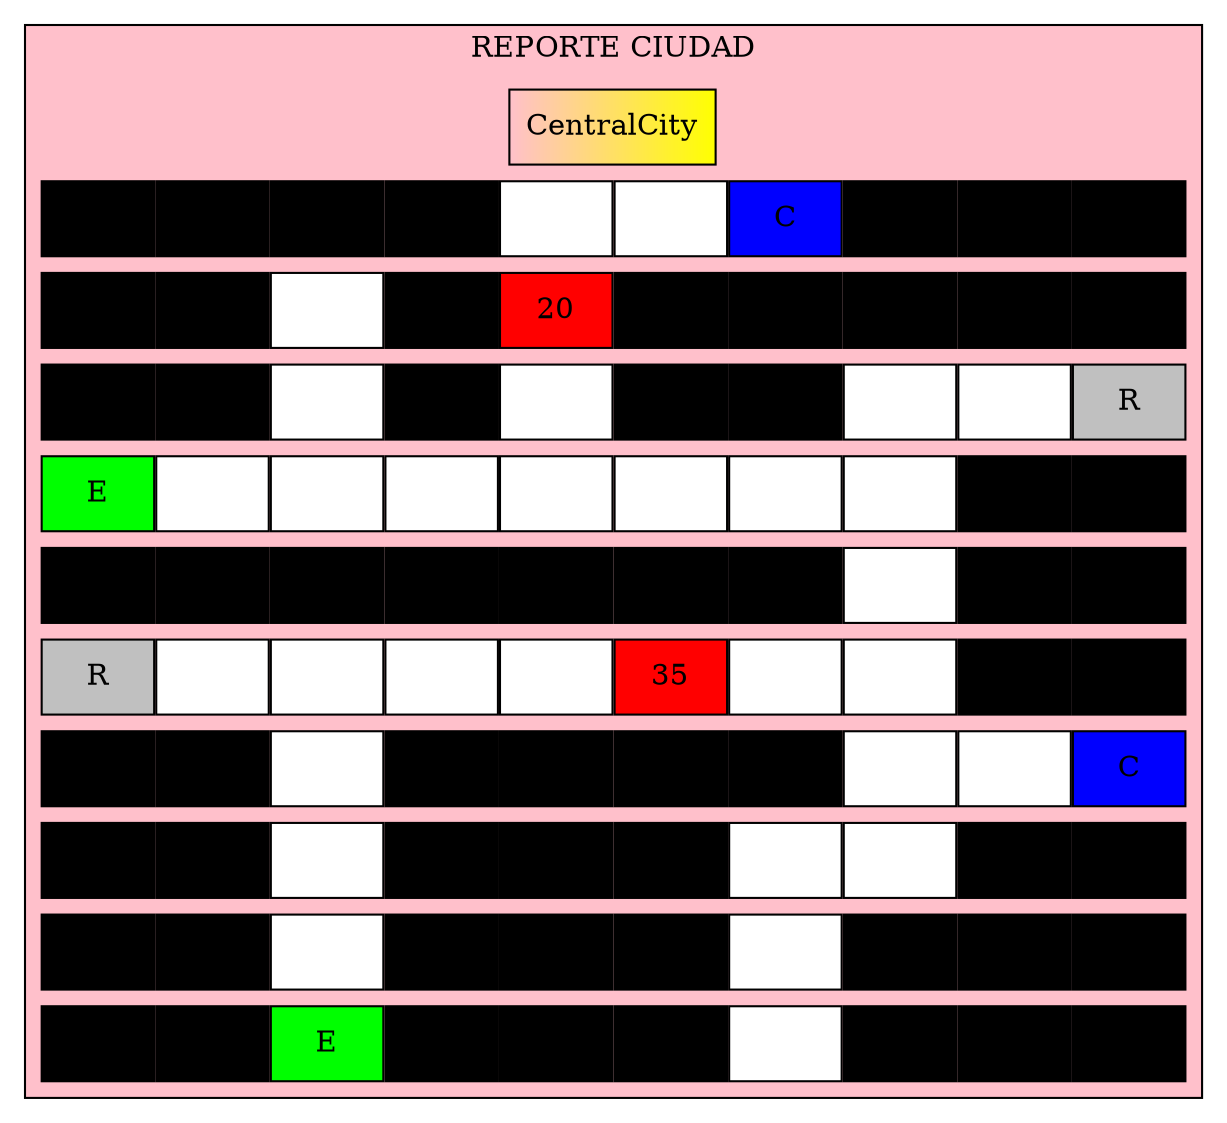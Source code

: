 graph G{
graph[nodesep="0" ranksep="0"]node[shape=box fillcolor="pink:yellow"  style =filled]
 subgraph cluster_p{
            label= "REPORTE CIUDAD"
            bgcolor = "pink"nodoP[label="CentralCity" shape="box"];
name0[label="*" fillcolor="black" shape="box"];
name1[label="*" fillcolor="black" shape="box"];
name2[label="*" fillcolor="black" shape="box"];
name3[label="*" fillcolor="black" shape="box"];
name4[label=" " fillcolor="white" shape="box"];
name5[label=" " fillcolor="white" shape="box"];
name6[label="C" fillcolor="blue" shape="box"];
name7[label="*" fillcolor="black" shape="box"];
name8[label="*" fillcolor="black" shape="box"];
name9[label="*" fillcolor="black" shape="box"];
name10[label="*" fillcolor="black" shape="box"];
name11[label="*" fillcolor="black" shape="box"];
name12[label=" " fillcolor="white" shape="box"];
name13[label="*" fillcolor="black" shape="box"];
name14[label="20" fillcolor="red" shape="box"];
name15[label="*" fillcolor="black" shape="box"];
name16[label="*" fillcolor="black" shape="box"];
name17[label="*" fillcolor="black" shape="box"];
name18[label="*" fillcolor="black" shape="box"];
name19[label="*" fillcolor="black" shape="box"];
name20[label="*" fillcolor="black" shape="box"];
name21[label="*" fillcolor="black" shape="box"];
name22[label=" " fillcolor="white" shape="box"];
name23[label="*" fillcolor="black" shape="box"];
name24[label=" " fillcolor="white" shape="box"];
name25[label="*" fillcolor="black" shape="box"];
name26[label="*" fillcolor="black" shape="box"];
name27[label=" " fillcolor="white" shape="box"];
name28[label=" " fillcolor="white" shape="box"];
name29[label="R" fillcolor="gray" shape="box"];
name30[label="E" fillcolor="green" shape="box"];
name31[label=" " fillcolor="white" shape="box"];
name32[label=" " fillcolor="white" shape="box"];
name33[label=" " fillcolor="white" shape="box"];
name34[label=" " fillcolor="white" shape="box"];
name35[label=" " fillcolor="white" shape="box"];
name36[label=" " fillcolor="white" shape="box"];
name37[label=" " fillcolor="white" shape="box"];
name38[label="*" fillcolor="black" shape="box"];
name39[label="*" fillcolor="black" shape="box"];
name40[label="*" fillcolor="black" shape="box"];
name41[label="*" fillcolor="black" shape="box"];
name42[label="*" fillcolor="black" shape="box"];
name43[label="*" fillcolor="black" shape="box"];
name44[label="*" fillcolor="black" shape="box"];
name45[label="*" fillcolor="black" shape="box"];
name46[label="*" fillcolor="black" shape="box"];
name47[label=" " fillcolor="white" shape="box"];
name48[label="*" fillcolor="black" shape="box"];
name49[label="*" fillcolor="black" shape="box"];
name50[label="R" fillcolor="gray" shape="box"];
name51[label=" " fillcolor="white" shape="box"];
name52[label=" " fillcolor="white" shape="box"];
name53[label=" " fillcolor="white" shape="box"];
name54[label=" " fillcolor="white" shape="box"];
name55[label="35" fillcolor="red" shape="box"];
name56[label=" " fillcolor="white" shape="box"];
name57[label=" " fillcolor="white" shape="box"];
name58[label="*" fillcolor="black" shape="box"];
name59[label="*" fillcolor="black" shape="box"];
name60[label="*" fillcolor="black" shape="box"];
name61[label="*" fillcolor="black" shape="box"];
name62[label=" " fillcolor="white" shape="box"];
name63[label="*" fillcolor="black" shape="box"];
name64[label="*" fillcolor="black" shape="box"];
name65[label="*" fillcolor="black" shape="box"];
name66[label="*" fillcolor="black" shape="box"];
name67[label=" " fillcolor="white" shape="box"];
name68[label=" " fillcolor="white" shape="box"];
name69[label="C" fillcolor="blue" shape="box"];
name70[label="*" fillcolor="black" shape="box"];
name71[label="*" fillcolor="black" shape="box"];
name72[label=" " fillcolor="white" shape="box"];
name73[label="*" fillcolor="black" shape="box"];
name74[label="*" fillcolor="black" shape="box"];
name75[label="*" fillcolor="black" shape="box"];
name76[label=" " fillcolor="white" shape="box"];
name77[label=" " fillcolor="white" shape="box"];
name78[label="*" fillcolor="black" shape="box"];
name79[label="*" fillcolor="black" shape="box"];
name80[label="*" fillcolor="black" shape="box"];
name81[label="*" fillcolor="black" shape="box"];
name82[label=" " fillcolor="white" shape="box"];
name83[label="*" fillcolor="black" shape="box"];
name84[label="*" fillcolor="black" shape="box"];
name85[label="*" fillcolor="black" shape="box"];
name86[label=" " fillcolor="white" shape="box"];
name87[label="*" fillcolor="black" shape="box"];
name88[label="*" fillcolor="black" shape="box"];
name89[label="*" fillcolor="black" shape="box"];
name90[label="*" fillcolor="black" shape="box"];
name91[label="*" fillcolor="black" shape="box"];
name92[label="E" fillcolor="green" shape="box"];
name93[label="*" fillcolor="black" shape="box"];
name94[label="*" fillcolor="black" shape="box"];
name95[label="*" fillcolor="black" shape="box"];
name96[label=" " fillcolor="white" shape="box"];
name97[label="*" fillcolor="black" shape="box"];
name98[label="*" fillcolor="black" shape="box"];
name99[label="*" fillcolor="black" shape="box"];
nodoP -- name0[style ="invis" nodesep="0" ranksep="0"] ;
nodoP -- name1[style ="invis" nodesep="0" ranksep="0"] ;
nodoP -- name2[style ="invis" nodesep="0" ranksep="0"] ;
nodoP -- name3[style ="invis" nodesep="0" ranksep="0"] ;
nodoP -- name4[style ="invis" nodesep="0" ranksep="0"] ;
nodoP -- name5[style ="invis" nodesep="0" ranksep="0"] ;
nodoP -- name6[style ="invis" nodesep="0" ranksep="0"] ;
nodoP -- name7[style ="invis" nodesep="0" ranksep="0"] ;
nodoP -- name8[style ="invis" nodesep="0" ranksep="0"] ;
nodoP -- name9[style ="invis" nodesep="0" ranksep="0"] ;
name0   -- name10 [style ="invis" nodesep="0" ranksep="0"];
name1   -- name11 [style ="invis" nodesep="0" ranksep="0"];
name2   -- name12 [style ="invis" nodesep="0" ranksep="0"];
name3   -- name13 [style ="invis" nodesep="0" ranksep="0"];
name4   -- name14 [style ="invis" nodesep="0" ranksep="0"];
name5   -- name15 [style ="invis" nodesep="0" ranksep="0"];
name6   -- name16 [style ="invis" nodesep="0" ranksep="0"];
name7   -- name17 [style ="invis" nodesep="0" ranksep="0"];
name8   -- name18 [style ="invis" nodesep="0" ranksep="0"];
name9   -- name19 [style ="invis" nodesep="0" ranksep="0"];
name10   -- name20 [style ="invis" nodesep="0" ranksep="0"];
name11   -- name21 [style ="invis" nodesep="0" ranksep="0"];
name12   -- name22 [style ="invis" nodesep="0" ranksep="0"];
name13   -- name23 [style ="invis" nodesep="0" ranksep="0"];
name14   -- name24 [style ="invis" nodesep="0" ranksep="0"];
name15   -- name25 [style ="invis" nodesep="0" ranksep="0"];
name16   -- name26 [style ="invis" nodesep="0" ranksep="0"];
name17   -- name27 [style ="invis" nodesep="0" ranksep="0"];
name18   -- name28 [style ="invis" nodesep="0" ranksep="0"];
name19   -- name29 [style ="invis" nodesep="0" ranksep="0"];
name20   -- name30 [style ="invis" nodesep="0" ranksep="0"];
name21   -- name31 [style ="invis" nodesep="0" ranksep="0"];
name22   -- name32 [style ="invis" nodesep="0" ranksep="0"];
name23   -- name33 [style ="invis" nodesep="0" ranksep="0"];
name24   -- name34 [style ="invis" nodesep="0" ranksep="0"];
name25   -- name35 [style ="invis" nodesep="0" ranksep="0"];
name26   -- name36 [style ="invis" nodesep="0" ranksep="0"];
name27   -- name37 [style ="invis" nodesep="0" ranksep="0"];
name28   -- name38 [style ="invis" nodesep="0" ranksep="0"];
name29   -- name39 [style ="invis" nodesep="0" ranksep="0"];
name30   -- name40 [style ="invis" nodesep="0" ranksep="0"];
name31   -- name41 [style ="invis" nodesep="0" ranksep="0"];
name32   -- name42 [style ="invis" nodesep="0" ranksep="0"];
name33   -- name43 [style ="invis" nodesep="0" ranksep="0"];
name34   -- name44 [style ="invis" nodesep="0" ranksep="0"];
name35   -- name45 [style ="invis" nodesep="0" ranksep="0"];
name36   -- name46 [style ="invis" nodesep="0" ranksep="0"];
name37   -- name47 [style ="invis" nodesep="0" ranksep="0"];
name38   -- name48 [style ="invis" nodesep="0" ranksep="0"];
name39   -- name49 [style ="invis" nodesep="0" ranksep="0"];
name40   -- name50 [style ="invis" nodesep="0" ranksep="0"];
name41   -- name51 [style ="invis" nodesep="0" ranksep="0"];
name42   -- name52 [style ="invis" nodesep="0" ranksep="0"];
name43   -- name53 [style ="invis" nodesep="0" ranksep="0"];
name44   -- name54 [style ="invis" nodesep="0" ranksep="0"];
name45   -- name55 [style ="invis" nodesep="0" ranksep="0"];
name46   -- name56 [style ="invis" nodesep="0" ranksep="0"];
name47   -- name57 [style ="invis" nodesep="0" ranksep="0"];
name48   -- name58 [style ="invis" nodesep="0" ranksep="0"];
name49   -- name59 [style ="invis" nodesep="0" ranksep="0"];
name50   -- name60 [style ="invis" nodesep="0" ranksep="0"];
name51   -- name61 [style ="invis" nodesep="0" ranksep="0"];
name52   -- name62 [style ="invis" nodesep="0" ranksep="0"];
name53   -- name63 [style ="invis" nodesep="0" ranksep="0"];
name54   -- name64 [style ="invis" nodesep="0" ranksep="0"];
name55   -- name65 [style ="invis" nodesep="0" ranksep="0"];
name56   -- name66 [style ="invis" nodesep="0" ranksep="0"];
name57   -- name67 [style ="invis" nodesep="0" ranksep="0"];
name58   -- name68 [style ="invis" nodesep="0" ranksep="0"];
name59   -- name69 [style ="invis" nodesep="0" ranksep="0"];
name60   -- name70 [style ="invis" nodesep="0" ranksep="0"];
name61   -- name71 [style ="invis" nodesep="0" ranksep="0"];
name62   -- name72 [style ="invis" nodesep="0" ranksep="0"];
name63   -- name73 [style ="invis" nodesep="0" ranksep="0"];
name64   -- name74 [style ="invis" nodesep="0" ranksep="0"];
name65   -- name75 [style ="invis" nodesep="0" ranksep="0"];
name66   -- name76 [style ="invis" nodesep="0" ranksep="0"];
name67   -- name77 [style ="invis" nodesep="0" ranksep="0"];
name68   -- name78 [style ="invis" nodesep="0" ranksep="0"];
name69   -- name79 [style ="invis" nodesep="0" ranksep="0"];
name70   -- name80 [style ="invis" nodesep="0" ranksep="0"];
name71   -- name81 [style ="invis" nodesep="0" ranksep="0"];
name72   -- name82 [style ="invis" nodesep="0" ranksep="0"];
name73   -- name83 [style ="invis" nodesep="0" ranksep="0"];
name74   -- name84 [style ="invis" nodesep="0" ranksep="0"];
name75   -- name85 [style ="invis" nodesep="0" ranksep="0"];
name76   -- name86 [style ="invis" nodesep="0" ranksep="0"];
name77   -- name87 [style ="invis" nodesep="0" ranksep="0"];
name78   -- name88 [style ="invis" nodesep="0" ranksep="0"];
name79   -- name89 [style ="invis" nodesep="0" ranksep="0"];
name80   -- name90 [style ="invis" nodesep="0" ranksep="0"];
name81   -- name91 [style ="invis" nodesep="0" ranksep="0"];
name82   -- name92 [style ="invis" nodesep="0" ranksep="0"];
name83   -- name93 [style ="invis" nodesep="0" ranksep="0"];
name84   -- name94 [style ="invis" nodesep="0" ranksep="0"];
name85   -- name95 [style ="invis" nodesep="0" ranksep="0"];
name86   -- name96 [style ="invis" nodesep="0" ranksep="0"];
name87   -- name97 [style ="invis" nodesep="0" ranksep="0"];
name88   -- name98 [style ="invis" nodesep="0" ranksep="0"];
name89   -- name99 [style ="invis" nodesep="0" ranksep="0"];
}
}
